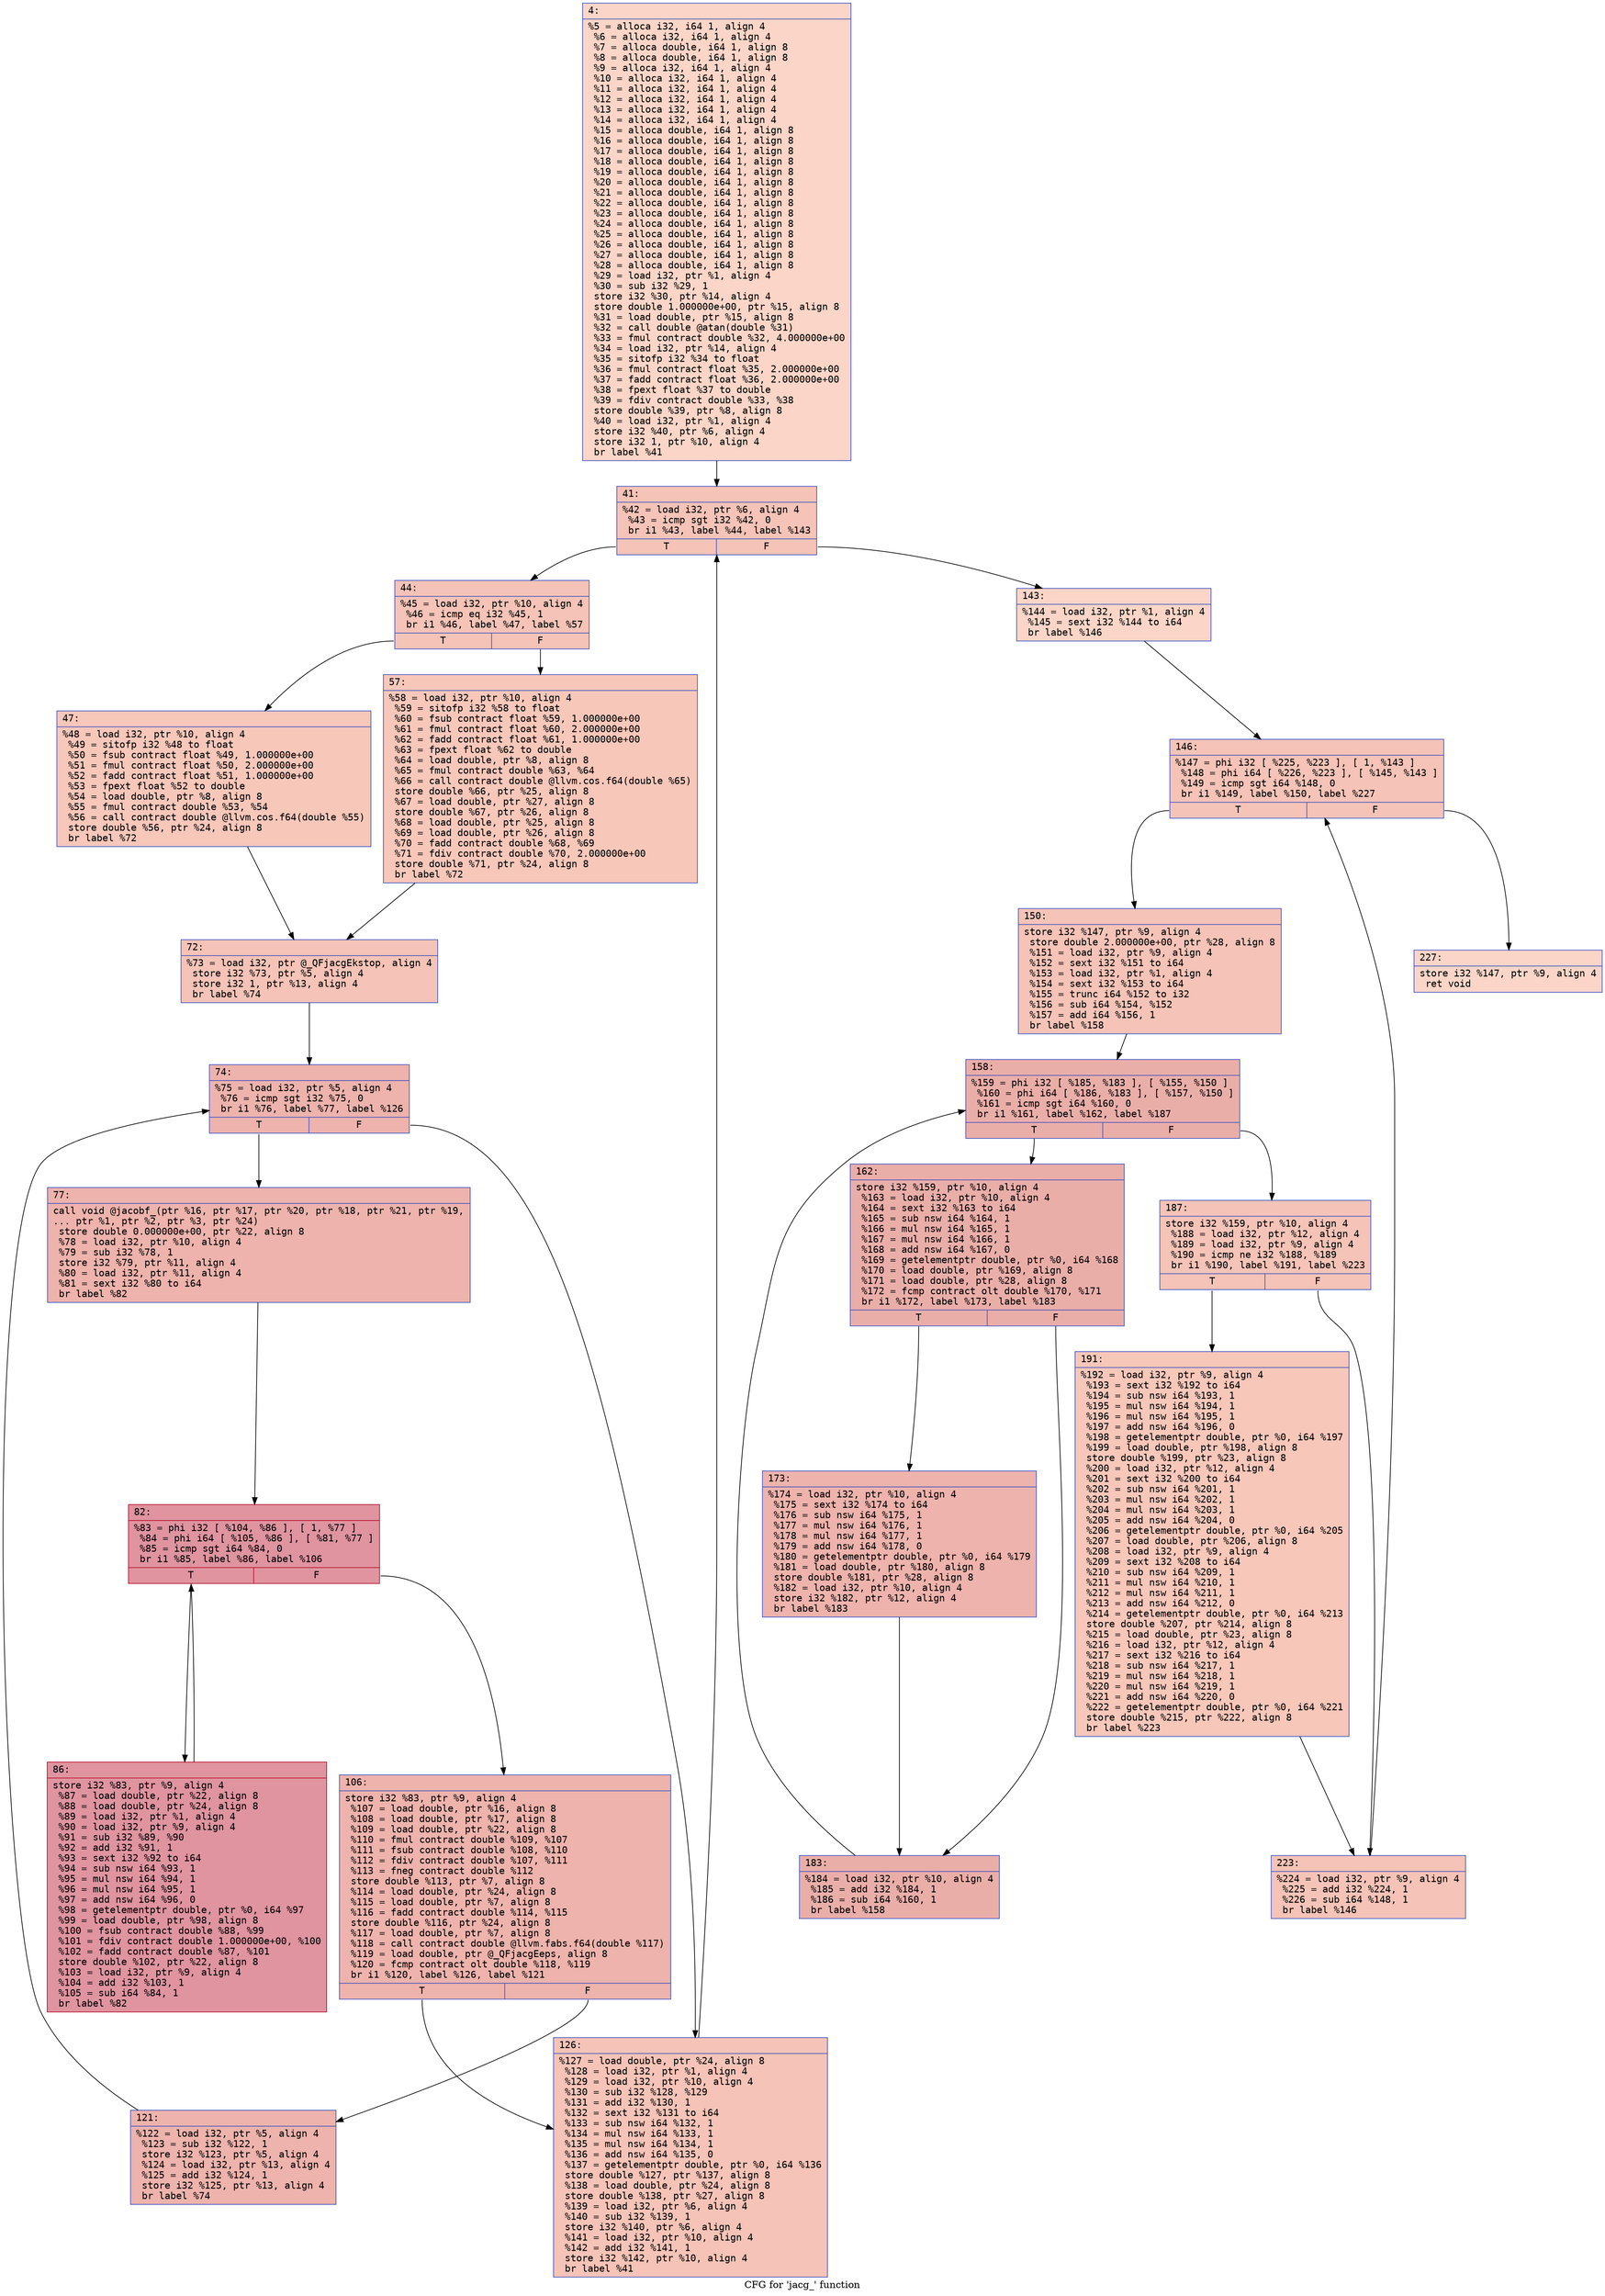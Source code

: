digraph "CFG for 'jacg_' function" {
	label="CFG for 'jacg_' function";

	Node0x55ec17313b30 [shape=record,color="#3d50c3ff", style=filled, fillcolor="#f5a08170" fontname="Courier",label="{4:\l|  %5 = alloca i32, i64 1, align 4\l  %6 = alloca i32, i64 1, align 4\l  %7 = alloca double, i64 1, align 8\l  %8 = alloca double, i64 1, align 8\l  %9 = alloca i32, i64 1, align 4\l  %10 = alloca i32, i64 1, align 4\l  %11 = alloca i32, i64 1, align 4\l  %12 = alloca i32, i64 1, align 4\l  %13 = alloca i32, i64 1, align 4\l  %14 = alloca i32, i64 1, align 4\l  %15 = alloca double, i64 1, align 8\l  %16 = alloca double, i64 1, align 8\l  %17 = alloca double, i64 1, align 8\l  %18 = alloca double, i64 1, align 8\l  %19 = alloca double, i64 1, align 8\l  %20 = alloca double, i64 1, align 8\l  %21 = alloca double, i64 1, align 8\l  %22 = alloca double, i64 1, align 8\l  %23 = alloca double, i64 1, align 8\l  %24 = alloca double, i64 1, align 8\l  %25 = alloca double, i64 1, align 8\l  %26 = alloca double, i64 1, align 8\l  %27 = alloca double, i64 1, align 8\l  %28 = alloca double, i64 1, align 8\l  %29 = load i32, ptr %1, align 4\l  %30 = sub i32 %29, 1\l  store i32 %30, ptr %14, align 4\l  store double 1.000000e+00, ptr %15, align 8\l  %31 = load double, ptr %15, align 8\l  %32 = call double @atan(double %31)\l  %33 = fmul contract double %32, 4.000000e+00\l  %34 = load i32, ptr %14, align 4\l  %35 = sitofp i32 %34 to float\l  %36 = fmul contract float %35, 2.000000e+00\l  %37 = fadd contract float %36, 2.000000e+00\l  %38 = fpext float %37 to double\l  %39 = fdiv contract double %33, %38\l  store double %39, ptr %8, align 8\l  %40 = load i32, ptr %1, align 4\l  store i32 %40, ptr %6, align 4\l  store i32 1, ptr %10, align 4\l  br label %41\l}"];
	Node0x55ec17313b30 -> Node0x55ec173160d0[tooltip="4 -> 41\nProbability 100.00%" ];
	Node0x55ec173160d0 [shape=record,color="#3d50c3ff", style=filled, fillcolor="#e8765c70" fontname="Courier",label="{41:\l|  %42 = load i32, ptr %6, align 4\l  %43 = icmp sgt i32 %42, 0\l  br i1 %43, label %44, label %143\l|{<s0>T|<s1>F}}"];
	Node0x55ec173160d0:s0 -> Node0x55ec173162a0[tooltip="41 -> 44\nProbability 96.88%" ];
	Node0x55ec173160d0:s1 -> Node0x55ec173162f0[tooltip="41 -> 143\nProbability 3.12%" ];
	Node0x55ec173162a0 [shape=record,color="#3d50c3ff", style=filled, fillcolor="#e8765c70" fontname="Courier",label="{44:\l|  %45 = load i32, ptr %10, align 4\l  %46 = icmp eq i32 %45, 1\l  br i1 %46, label %47, label %57\l|{<s0>T|<s1>F}}"];
	Node0x55ec173162a0:s0 -> Node0x55ec17316500[tooltip="44 -> 47\nProbability 50.00%" ];
	Node0x55ec173162a0:s1 -> Node0x55ec17316550[tooltip="44 -> 57\nProbability 50.00%" ];
	Node0x55ec17316500 [shape=record,color="#3d50c3ff", style=filled, fillcolor="#ec7f6370" fontname="Courier",label="{47:\l|  %48 = load i32, ptr %10, align 4\l  %49 = sitofp i32 %48 to float\l  %50 = fsub contract float %49, 1.000000e+00\l  %51 = fmul contract float %50, 2.000000e+00\l  %52 = fadd contract float %51, 1.000000e+00\l  %53 = fpext float %52 to double\l  %54 = load double, ptr %8, align 8\l  %55 = fmul contract double %53, %54\l  %56 = call contract double @llvm.cos.f64(double %55)\l  store double %56, ptr %24, align 8\l  br label %72\l}"];
	Node0x55ec17316500 -> Node0x55ec17317490[tooltip="47 -> 72\nProbability 100.00%" ];
	Node0x55ec17316550 [shape=record,color="#3d50c3ff", style=filled, fillcolor="#ec7f6370" fontname="Courier",label="{57:\l|  %58 = load i32, ptr %10, align 4\l  %59 = sitofp i32 %58 to float\l  %60 = fsub contract float %59, 1.000000e+00\l  %61 = fmul contract float %60, 2.000000e+00\l  %62 = fadd contract float %61, 1.000000e+00\l  %63 = fpext float %62 to double\l  %64 = load double, ptr %8, align 8\l  %65 = fmul contract double %63, %64\l  %66 = call contract double @llvm.cos.f64(double %65)\l  store double %66, ptr %25, align 8\l  %67 = load double, ptr %27, align 8\l  store double %67, ptr %26, align 8\l  %68 = load double, ptr %25, align 8\l  %69 = load double, ptr %26, align 8\l  %70 = fadd contract double %68, %69\l  %71 = fdiv contract double %70, 2.000000e+00\l  store double %71, ptr %24, align 8\l  br label %72\l}"];
	Node0x55ec17316550 -> Node0x55ec17317490[tooltip="57 -> 72\nProbability 100.00%" ];
	Node0x55ec17317490 [shape=record,color="#3d50c3ff", style=filled, fillcolor="#e8765c70" fontname="Courier",label="{72:\l|  %73 = load i32, ptr @_QFjacgEkstop, align 4\l  store i32 %73, ptr %5, align 4\l  store i32 1, ptr %13, align 4\l  br label %74\l}"];
	Node0x55ec17317490 -> Node0x55ec17318110[tooltip="72 -> 74\nProbability 100.00%" ];
	Node0x55ec17318110 [shape=record,color="#3d50c3ff", style=filled, fillcolor="#d6524470" fontname="Courier",label="{74:\l|  %75 = load i32, ptr %5, align 4\l  %76 = icmp sgt i32 %75, 0\l  br i1 %76, label %77, label %126\l|{<s0>T|<s1>F}}"];
	Node0x55ec17318110:s0 -> Node0x55ec173182e0[tooltip="74 -> 77\nProbability 96.88%" ];
	Node0x55ec17318110:s1 -> Node0x55ec17318330[tooltip="74 -> 126\nProbability 3.12%" ];
	Node0x55ec173182e0 [shape=record,color="#3d50c3ff", style=filled, fillcolor="#d6524470" fontname="Courier",label="{77:\l|  call void @jacobf_(ptr %16, ptr %17, ptr %20, ptr %18, ptr %21, ptr %19,\l... ptr %1, ptr %2, ptr %3, ptr %24)\l  store double 0.000000e+00, ptr %22, align 8\l  %78 = load i32, ptr %10, align 4\l  %79 = sub i32 %78, 1\l  store i32 %79, ptr %11, align 4\l  %80 = load i32, ptr %11, align 4\l  %81 = sext i32 %80 to i64\l  br label %82\l}"];
	Node0x55ec173182e0 -> Node0x55ec17318a10[tooltip="77 -> 82\nProbability 100.00%" ];
	Node0x55ec17318a10 [shape=record,color="#b70d28ff", style=filled, fillcolor="#b70d2870" fontname="Courier",label="{82:\l|  %83 = phi i32 [ %104, %86 ], [ 1, %77 ]\l  %84 = phi i64 [ %105, %86 ], [ %81, %77 ]\l  %85 = icmp sgt i64 %84, 0\l  br i1 %85, label %86, label %106\l|{<s0>T|<s1>F}}"];
	Node0x55ec17318a10:s0 -> Node0x55ec17318ad0[tooltip="82 -> 86\nProbability 96.88%" ];
	Node0x55ec17318a10:s1 -> Node0x55ec17318d50[tooltip="82 -> 106\nProbability 3.12%" ];
	Node0x55ec17318ad0 [shape=record,color="#b70d28ff", style=filled, fillcolor="#b70d2870" fontname="Courier",label="{86:\l|  store i32 %83, ptr %9, align 4\l  %87 = load double, ptr %22, align 8\l  %88 = load double, ptr %24, align 8\l  %89 = load i32, ptr %1, align 4\l  %90 = load i32, ptr %9, align 4\l  %91 = sub i32 %89, %90\l  %92 = add i32 %91, 1\l  %93 = sext i32 %92 to i64\l  %94 = sub nsw i64 %93, 1\l  %95 = mul nsw i64 %94, 1\l  %96 = mul nsw i64 %95, 1\l  %97 = add nsw i64 %96, 0\l  %98 = getelementptr double, ptr %0, i64 %97\l  %99 = load double, ptr %98, align 8\l  %100 = fsub contract double %88, %99\l  %101 = fdiv contract double 1.000000e+00, %100\l  %102 = fadd contract double %87, %101\l  store double %102, ptr %22, align 8\l  %103 = load i32, ptr %9, align 4\l  %104 = add i32 %103, 1\l  %105 = sub i64 %84, 1\l  br label %82\l}"];
	Node0x55ec17318ad0 -> Node0x55ec17318a10[tooltip="86 -> 82\nProbability 100.00%" ];
	Node0x55ec17318d50 [shape=record,color="#3d50c3ff", style=filled, fillcolor="#d6524470" fontname="Courier",label="{106:\l|  store i32 %83, ptr %9, align 4\l  %107 = load double, ptr %16, align 8\l  %108 = load double, ptr %17, align 8\l  %109 = load double, ptr %22, align 8\l  %110 = fmul contract double %109, %107\l  %111 = fsub contract double %108, %110\l  %112 = fdiv contract double %107, %111\l  %113 = fneg contract double %112\l  store double %113, ptr %7, align 8\l  %114 = load double, ptr %24, align 8\l  %115 = load double, ptr %7, align 8\l  %116 = fadd contract double %114, %115\l  store double %116, ptr %24, align 8\l  %117 = load double, ptr %7, align 8\l  %118 = call contract double @llvm.fabs.f64(double %117)\l  %119 = load double, ptr @_QFjacgEeps, align 8\l  %120 = fcmp contract olt double %118, %119\l  br i1 %120, label %126, label %121\l|{<s0>T|<s1>F}}"];
	Node0x55ec17318d50:s0 -> Node0x55ec17318330[tooltip="106 -> 126\nProbability 3.12%" ];
	Node0x55ec17318d50:s1 -> Node0x55ec1731acf0[tooltip="106 -> 121\nProbability 96.88%" ];
	Node0x55ec1731acf0 [shape=record,color="#3d50c3ff", style=filled, fillcolor="#d6524470" fontname="Courier",label="{121:\l|  %122 = load i32, ptr %5, align 4\l  %123 = sub i32 %122, 1\l  store i32 %123, ptr %5, align 4\l  %124 = load i32, ptr %13, align 4\l  %125 = add i32 %124, 1\l  store i32 %125, ptr %13, align 4\l  br label %74\l}"];
	Node0x55ec1731acf0 -> Node0x55ec17318110[tooltip="121 -> 74\nProbability 100.00%" ];
	Node0x55ec17318330 [shape=record,color="#3d50c3ff", style=filled, fillcolor="#e8765c70" fontname="Courier",label="{126:\l|  %127 = load double, ptr %24, align 8\l  %128 = load i32, ptr %1, align 4\l  %129 = load i32, ptr %10, align 4\l  %130 = sub i32 %128, %129\l  %131 = add i32 %130, 1\l  %132 = sext i32 %131 to i64\l  %133 = sub nsw i64 %132, 1\l  %134 = mul nsw i64 %133, 1\l  %135 = mul nsw i64 %134, 1\l  %136 = add nsw i64 %135, 0\l  %137 = getelementptr double, ptr %0, i64 %136\l  store double %127, ptr %137, align 8\l  %138 = load double, ptr %24, align 8\l  store double %138, ptr %27, align 8\l  %139 = load i32, ptr %6, align 4\l  %140 = sub i32 %139, 1\l  store i32 %140, ptr %6, align 4\l  %141 = load i32, ptr %10, align 4\l  %142 = add i32 %141, 1\l  store i32 %142, ptr %10, align 4\l  br label %41\l}"];
	Node0x55ec17318330 -> Node0x55ec173160d0[tooltip="126 -> 41\nProbability 100.00%" ];
	Node0x55ec173162f0 [shape=record,color="#3d50c3ff", style=filled, fillcolor="#f5a08170" fontname="Courier",label="{143:\l|  %144 = load i32, ptr %1, align 4\l  %145 = sext i32 %144 to i64\l  br label %146\l}"];
	Node0x55ec173162f0 -> Node0x55ec1731be30[tooltip="143 -> 146\nProbability 100.00%" ];
	Node0x55ec1731be30 [shape=record,color="#3d50c3ff", style=filled, fillcolor="#e8765c70" fontname="Courier",label="{146:\l|  %147 = phi i32 [ %225, %223 ], [ 1, %143 ]\l  %148 = phi i64 [ %226, %223 ], [ %145, %143 ]\l  %149 = icmp sgt i64 %148, 0\l  br i1 %149, label %150, label %227\l|{<s0>T|<s1>F}}"];
	Node0x55ec1731be30:s0 -> Node0x55ec1731c150[tooltip="146 -> 150\nProbability 96.88%" ];
	Node0x55ec1731be30:s1 -> Node0x55ec1731c1a0[tooltip="146 -> 227\nProbability 3.12%" ];
	Node0x55ec1731c150 [shape=record,color="#3d50c3ff", style=filled, fillcolor="#e8765c70" fontname="Courier",label="{150:\l|  store i32 %147, ptr %9, align 4\l  store double 2.000000e+00, ptr %28, align 8\l  %151 = load i32, ptr %9, align 4\l  %152 = sext i32 %151 to i64\l  %153 = load i32, ptr %1, align 4\l  %154 = sext i32 %153 to i64\l  %155 = trunc i64 %152 to i32\l  %156 = sub i64 %154, %152\l  %157 = add i64 %156, 1\l  br label %158\l}"];
	Node0x55ec1731c150 -> Node0x55ec1731c750[tooltip="150 -> 158\nProbability 100.00%" ];
	Node0x55ec1731c750 [shape=record,color="#3d50c3ff", style=filled, fillcolor="#d0473d70" fontname="Courier",label="{158:\l|  %159 = phi i32 [ %185, %183 ], [ %155, %150 ]\l  %160 = phi i64 [ %186, %183 ], [ %157, %150 ]\l  %161 = icmp sgt i64 %160, 0\l  br i1 %161, label %162, label %187\l|{<s0>T|<s1>F}}"];
	Node0x55ec1731c750:s0 -> Node0x55ec1731cb10[tooltip="158 -> 162\nProbability 96.88%" ];
	Node0x55ec1731c750:s1 -> Node0x55ec1731cba0[tooltip="158 -> 187\nProbability 3.12%" ];
	Node0x55ec1731cb10 [shape=record,color="#3d50c3ff", style=filled, fillcolor="#d0473d70" fontname="Courier",label="{162:\l|  store i32 %159, ptr %10, align 4\l  %163 = load i32, ptr %10, align 4\l  %164 = sext i32 %163 to i64\l  %165 = sub nsw i64 %164, 1\l  %166 = mul nsw i64 %165, 1\l  %167 = mul nsw i64 %166, 1\l  %168 = add nsw i64 %167, 0\l  %169 = getelementptr double, ptr %0, i64 %168\l  %170 = load double, ptr %169, align 8\l  %171 = load double, ptr %28, align 8\l  %172 = fcmp contract olt double %170, %171\l  br i1 %172, label %173, label %183\l|{<s0>T|<s1>F}}"];
	Node0x55ec1731cb10:s0 -> Node0x55ec1731d2e0[tooltip="162 -> 173\nProbability 50.00%" ];
	Node0x55ec1731cb10:s1 -> Node0x55ec1731c840[tooltip="162 -> 183\nProbability 50.00%" ];
	Node0x55ec1731d2e0 [shape=record,color="#3d50c3ff", style=filled, fillcolor="#d6524470" fontname="Courier",label="{173:\l|  %174 = load i32, ptr %10, align 4\l  %175 = sext i32 %174 to i64\l  %176 = sub nsw i64 %175, 1\l  %177 = mul nsw i64 %176, 1\l  %178 = mul nsw i64 %177, 1\l  %179 = add nsw i64 %178, 0\l  %180 = getelementptr double, ptr %0, i64 %179\l  %181 = load double, ptr %180, align 8\l  store double %181, ptr %28, align 8\l  %182 = load i32, ptr %10, align 4\l  store i32 %182, ptr %12, align 4\l  br label %183\l}"];
	Node0x55ec1731d2e0 -> Node0x55ec1731c840[tooltip="173 -> 183\nProbability 100.00%" ];
	Node0x55ec1731c840 [shape=record,color="#3d50c3ff", style=filled, fillcolor="#d0473d70" fontname="Courier",label="{183:\l|  %184 = load i32, ptr %10, align 4\l  %185 = add i32 %184, 1\l  %186 = sub i64 %160, 1\l  br label %158\l}"];
	Node0x55ec1731c840 -> Node0x55ec1731c750[tooltip="183 -> 158\nProbability 100.00%" ];
	Node0x55ec1731cba0 [shape=record,color="#3d50c3ff", style=filled, fillcolor="#e8765c70" fontname="Courier",label="{187:\l|  store i32 %159, ptr %10, align 4\l  %188 = load i32, ptr %12, align 4\l  %189 = load i32, ptr %9, align 4\l  %190 = icmp ne i32 %188, %189\l  br i1 %190, label %191, label %223\l|{<s0>T|<s1>F}}"];
	Node0x55ec1731cba0:s0 -> Node0x55ec1731dea0[tooltip="187 -> 191\nProbability 50.00%" ];
	Node0x55ec1731cba0:s1 -> Node0x55ec1731bef0[tooltip="187 -> 223\nProbability 50.00%" ];
	Node0x55ec1731dea0 [shape=record,color="#3d50c3ff", style=filled, fillcolor="#ec7f6370" fontname="Courier",label="{191:\l|  %192 = load i32, ptr %9, align 4\l  %193 = sext i32 %192 to i64\l  %194 = sub nsw i64 %193, 1\l  %195 = mul nsw i64 %194, 1\l  %196 = mul nsw i64 %195, 1\l  %197 = add nsw i64 %196, 0\l  %198 = getelementptr double, ptr %0, i64 %197\l  %199 = load double, ptr %198, align 8\l  store double %199, ptr %23, align 8\l  %200 = load i32, ptr %12, align 4\l  %201 = sext i32 %200 to i64\l  %202 = sub nsw i64 %201, 1\l  %203 = mul nsw i64 %202, 1\l  %204 = mul nsw i64 %203, 1\l  %205 = add nsw i64 %204, 0\l  %206 = getelementptr double, ptr %0, i64 %205\l  %207 = load double, ptr %206, align 8\l  %208 = load i32, ptr %9, align 4\l  %209 = sext i32 %208 to i64\l  %210 = sub nsw i64 %209, 1\l  %211 = mul nsw i64 %210, 1\l  %212 = mul nsw i64 %211, 1\l  %213 = add nsw i64 %212, 0\l  %214 = getelementptr double, ptr %0, i64 %213\l  store double %207, ptr %214, align 8\l  %215 = load double, ptr %23, align 8\l  %216 = load i32, ptr %12, align 4\l  %217 = sext i32 %216 to i64\l  %218 = sub nsw i64 %217, 1\l  %219 = mul nsw i64 %218, 1\l  %220 = mul nsw i64 %219, 1\l  %221 = add nsw i64 %220, 0\l  %222 = getelementptr double, ptr %0, i64 %221\l  store double %215, ptr %222, align 8\l  br label %223\l}"];
	Node0x55ec1731dea0 -> Node0x55ec1731bef0[tooltip="191 -> 223\nProbability 100.00%" ];
	Node0x55ec1731bef0 [shape=record,color="#3d50c3ff", style=filled, fillcolor="#e8765c70" fontname="Courier",label="{223:\l|  %224 = load i32, ptr %9, align 4\l  %225 = add i32 %224, 1\l  %226 = sub i64 %148, 1\l  br label %146\l}"];
	Node0x55ec1731bef0 -> Node0x55ec1731be30[tooltip="223 -> 146\nProbability 100.00%" ];
	Node0x55ec1731c1a0 [shape=record,color="#3d50c3ff", style=filled, fillcolor="#f5a08170" fontname="Courier",label="{227:\l|  store i32 %147, ptr %9, align 4\l  ret void\l}"];
}
